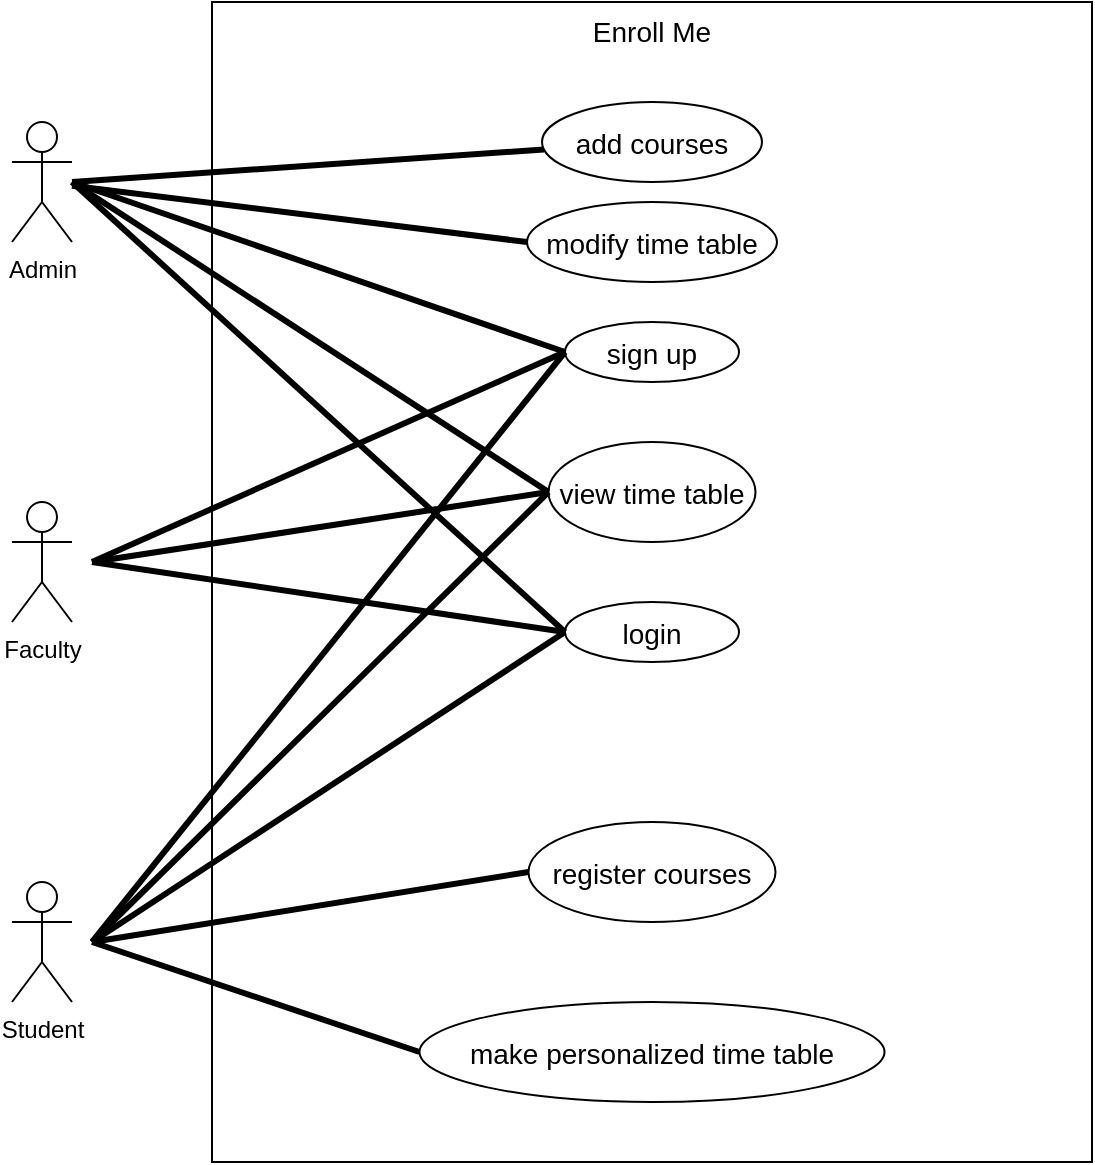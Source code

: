 <mxfile>
    <diagram id="4xIGvfJ7CXOQUV3GCLli" name="Page-1">
        <mxGraphModel dx="1182" dy="672" grid="1" gridSize="10" guides="1" tooltips="1" connect="1" arrows="1" fold="1" page="1" pageScale="1" pageWidth="850" pageHeight="1100" math="0" shadow="0">
            <root>
                <mxCell id="0"/>
                <mxCell id="1" parent="0"/>
                <mxCell id="2" value="" style="rounded=0;whiteSpace=wrap;html=1;" vertex="1" parent="1">
                    <mxGeometry x="200" y="50" width="440" height="580" as="geometry"/>
                </mxCell>
                <mxCell id="3" value="Faculty" style="shape=umlActor;verticalLabelPosition=bottom;verticalAlign=top;html=1;" vertex="1" parent="1">
                    <mxGeometry x="100" y="300" width="30" height="60" as="geometry"/>
                </mxCell>
                <mxCell id="4" value="Admin" style="shape=umlActor;verticalLabelPosition=bottom;verticalAlign=top;html=1;" vertex="1" parent="1">
                    <mxGeometry x="100" y="110" width="30" height="60" as="geometry"/>
                </mxCell>
                <mxCell id="5" value="Student" style="shape=umlActor;verticalLabelPosition=bottom;verticalAlign=top;html=1;" vertex="1" parent="1">
                    <mxGeometry x="100" y="490" width="30" height="60" as="geometry"/>
                </mxCell>
                <mxCell id="6" value="&lt;font style=&quot;font-size: 14px;&quot;&gt;Enroll Me&lt;/font&gt;" style="text;strokeColor=none;fillColor=none;align=center;verticalAlign=middle;spacingLeft=4;spacingRight=4;overflow=hidden;points=[[0,0.5],[1,0.5]];portConstraint=eastwest;rotatable=0;whiteSpace=wrap;html=1;" vertex="1" parent="1">
                    <mxGeometry x="380" y="50" width="80" height="30" as="geometry"/>
                </mxCell>
                <mxCell id="7" value="add courses" style="ellipse;fontSize=14;" vertex="1" parent="1">
                    <mxGeometry x="365" y="100" width="110" height="40" as="geometry"/>
                </mxCell>
                <mxCell id="8" value="modify time table" style="ellipse;fontSize=14;" vertex="1" parent="1">
                    <mxGeometry x="357.5" y="150" width="125" height="40" as="geometry"/>
                </mxCell>
                <mxCell id="9" value="" style="endArrow=none;startArrow=none;endFill=0;startFill=0;endSize=8;html=1;verticalAlign=bottom;labelBackgroundColor=none;strokeWidth=3;fontSize=14;" edge="1" parent="1" target="7">
                    <mxGeometry width="160" relative="1" as="geometry">
                        <mxPoint x="130" y="140.0" as="sourcePoint"/>
                        <mxPoint x="340" y="170" as="targetPoint"/>
                    </mxGeometry>
                </mxCell>
                <mxCell id="10" value="" style="endArrow=none;startArrow=none;endFill=0;startFill=0;endSize=8;html=1;verticalAlign=bottom;labelBackgroundColor=none;strokeWidth=3;fontSize=14;entryX=0;entryY=0.5;entryDx=0;entryDy=0;" edge="1" parent="1" source="4" target="8">
                    <mxGeometry width="160" relative="1" as="geometry">
                        <mxPoint x="190" y="160" as="sourcePoint"/>
                        <mxPoint x="350" y="160" as="targetPoint"/>
                    </mxGeometry>
                </mxCell>
                <mxCell id="11" value="sign up" style="ellipse;fontSize=14;" vertex="1" parent="1">
                    <mxGeometry x="376.5" y="210" width="87" height="30" as="geometry"/>
                </mxCell>
                <mxCell id="12" value="" style="endArrow=none;startArrow=none;endFill=0;startFill=0;endSize=8;html=1;verticalAlign=bottom;labelBackgroundColor=none;strokeWidth=3;fontSize=14;entryX=0;entryY=0.5;entryDx=0;entryDy=0;" edge="1" parent="1" target="11">
                    <mxGeometry width="160" relative="1" as="geometry">
                        <mxPoint x="130" y="140.0" as="sourcePoint"/>
                        <mxPoint x="367.5" y="170" as="targetPoint"/>
                    </mxGeometry>
                </mxCell>
                <mxCell id="13" value="view time table" style="ellipse;fontSize=14;" vertex="1" parent="1">
                    <mxGeometry x="368.25" y="270" width="103.5" height="50" as="geometry"/>
                </mxCell>
                <mxCell id="14" value="" style="endArrow=none;startArrow=none;endFill=0;startFill=0;endSize=8;html=1;verticalAlign=bottom;labelBackgroundColor=none;strokeWidth=3;fontSize=14;entryX=0;entryY=0.5;entryDx=0;entryDy=0;" edge="1" parent="1" target="13">
                    <mxGeometry width="160" relative="1" as="geometry">
                        <mxPoint x="130" y="140.0" as="sourcePoint"/>
                        <mxPoint x="386.5" y="235" as="targetPoint"/>
                    </mxGeometry>
                </mxCell>
                <mxCell id="15" value="login" style="ellipse;fontSize=14;" vertex="1" parent="1">
                    <mxGeometry x="376.5" y="350" width="87" height="30" as="geometry"/>
                </mxCell>
                <mxCell id="16" value="" style="endArrow=none;startArrow=none;endFill=0;startFill=0;endSize=8;html=1;verticalAlign=bottom;labelBackgroundColor=none;strokeWidth=3;fontSize=14;entryX=0;entryY=0.5;entryDx=0;entryDy=0;" edge="1" parent="1" target="13">
                    <mxGeometry width="160" relative="1" as="geometry">
                        <mxPoint x="140" y="330" as="sourcePoint"/>
                        <mxPoint x="370" y="290" as="targetPoint"/>
                    </mxGeometry>
                </mxCell>
                <mxCell id="17" value="" style="endArrow=none;startArrow=none;endFill=0;startFill=0;endSize=8;html=1;verticalAlign=bottom;labelBackgroundColor=none;strokeWidth=3;fontSize=14;entryX=0;entryY=0.5;entryDx=0;entryDy=0;" edge="1" parent="1" target="13">
                    <mxGeometry width="160" relative="1" as="geometry">
                        <mxPoint x="140" y="520" as="sourcePoint"/>
                        <mxPoint x="378.25" y="305" as="targetPoint"/>
                    </mxGeometry>
                </mxCell>
                <mxCell id="18" value="" style="endArrow=none;startArrow=none;endFill=0;startFill=0;endSize=8;html=1;verticalAlign=bottom;labelBackgroundColor=none;strokeWidth=3;fontSize=14;entryX=0;entryY=0.5;entryDx=0;entryDy=0;" edge="1" parent="1" target="11">
                    <mxGeometry width="160" relative="1" as="geometry">
                        <mxPoint x="140" y="330" as="sourcePoint"/>
                        <mxPoint x="378.25" y="305" as="targetPoint"/>
                    </mxGeometry>
                </mxCell>
                <mxCell id="19" value="" style="endArrow=none;startArrow=none;endFill=0;startFill=0;endSize=8;html=1;verticalAlign=bottom;labelBackgroundColor=none;strokeWidth=3;fontSize=14;entryX=0;entryY=0.5;entryDx=0;entryDy=0;" edge="1" parent="1" target="11">
                    <mxGeometry width="160" relative="1" as="geometry">
                        <mxPoint x="140" y="520" as="sourcePoint"/>
                        <mxPoint x="378" y="220" as="targetPoint"/>
                    </mxGeometry>
                </mxCell>
                <mxCell id="20" value="" style="endArrow=none;startArrow=none;endFill=0;startFill=0;endSize=8;html=1;verticalAlign=bottom;labelBackgroundColor=none;strokeWidth=3;fontSize=14;entryX=0;entryY=0.5;entryDx=0;entryDy=0;" edge="1" parent="1" target="15">
                    <mxGeometry width="160" relative="1" as="geometry">
                        <mxPoint x="140" y="330" as="sourcePoint"/>
                        <mxPoint x="378.25" y="305" as="targetPoint"/>
                    </mxGeometry>
                </mxCell>
                <mxCell id="21" value="" style="endArrow=none;startArrow=none;endFill=0;startFill=0;endSize=8;html=1;verticalAlign=bottom;labelBackgroundColor=none;strokeWidth=3;fontSize=14;entryX=0;entryY=0.5;entryDx=0;entryDy=0;" edge="1" parent="1" target="15">
                    <mxGeometry width="160" relative="1" as="geometry">
                        <mxPoint x="140" y="520" as="sourcePoint"/>
                        <mxPoint x="386.5" y="375" as="targetPoint"/>
                    </mxGeometry>
                </mxCell>
                <mxCell id="22" value="" style="endArrow=none;startArrow=none;endFill=0;startFill=0;endSize=8;html=1;verticalAlign=bottom;labelBackgroundColor=none;strokeWidth=3;fontSize=14;entryX=0;entryY=0.5;entryDx=0;entryDy=0;" edge="1" parent="1" target="15">
                    <mxGeometry width="160" relative="1" as="geometry">
                        <mxPoint x="130" y="140.0" as="sourcePoint"/>
                        <mxPoint x="386.5" y="375" as="targetPoint"/>
                    </mxGeometry>
                </mxCell>
                <mxCell id="23" value="register courses" style="ellipse;fontSize=14;" vertex="1" parent="1">
                    <mxGeometry x="358.25" y="460" width="123.5" height="50" as="geometry"/>
                </mxCell>
                <mxCell id="24" value="make personalized time table" style="ellipse;fontSize=14;" vertex="1" parent="1">
                    <mxGeometry x="303.75" y="550" width="232.5" height="50" as="geometry"/>
                </mxCell>
                <mxCell id="25" value="" style="endArrow=none;startArrow=none;endFill=0;startFill=0;endSize=8;html=1;verticalAlign=bottom;labelBackgroundColor=none;strokeWidth=3;fontSize=14;entryX=0;entryY=0.5;entryDx=0;entryDy=0;" edge="1" parent="1" target="23">
                    <mxGeometry width="160" relative="1" as="geometry">
                        <mxPoint x="140" y="520" as="sourcePoint"/>
                        <mxPoint x="386.5" y="375" as="targetPoint"/>
                    </mxGeometry>
                </mxCell>
                <mxCell id="26" value="" style="endArrow=none;startArrow=none;endFill=0;startFill=0;endSize=8;html=1;verticalAlign=bottom;labelBackgroundColor=none;strokeWidth=3;fontSize=14;entryX=0;entryY=0.5;entryDx=0;entryDy=0;" edge="1" parent="1" target="24">
                    <mxGeometry width="160" relative="1" as="geometry">
                        <mxPoint x="140" y="520" as="sourcePoint"/>
                        <mxPoint x="368.25" y="495" as="targetPoint"/>
                    </mxGeometry>
                </mxCell>
            </root>
        </mxGraphModel>
    </diagram>
</mxfile>